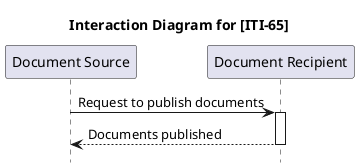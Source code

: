 @startuml

title Interaction Diagram for [ITI-65]

hide footbox
autoactivate on

participant "Document Source" as DocumentSource
participant "Document Recipient" as DocumentRecipient

"DocumentSource" -> "DocumentRecipient" : Request to publish documents
"DocumentRecipient" --> "DocumentSource" : Documents published

@enduml 